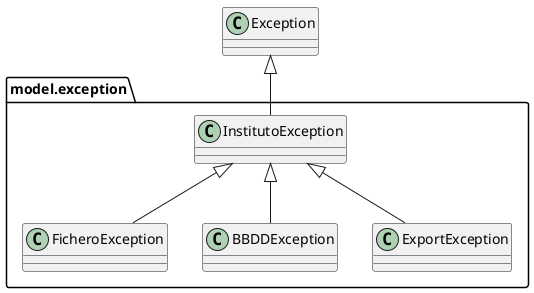 @startuml ClasesException
set separator none

class Exception{

}
package model.exception{
    class InstitutoException{

    }

    class FicheroException{

    }

    class BBDDException{

    }

    class ExportException{

    }
Exception <|-- InstitutoException
InstitutoException <|-- FicheroException
InstitutoException <|-- BBDDException
InstitutoException <|-- ExportException
    
}
@enduml